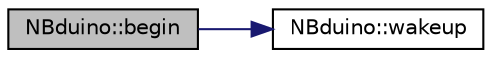 digraph "NBduino::begin"
{
  edge [fontname="Helvetica",fontsize="10",labelfontname="Helvetica",labelfontsize="10"];
  node [fontname="Helvetica",fontsize="10",shape=record];
  rankdir="LR";
  Node6 [label="NBduino::begin",height=0.2,width=0.4,color="black", fillcolor="grey75", style="filled", fontcolor="black"];
  Node6 -> Node7 [color="midnightblue",fontsize="10",style="solid"];
  Node7 [label="NBduino::wakeup",height=0.2,width=0.4,color="black", fillcolor="white", style="filled",URL="$class_n_bduino.html#a8e740e7b90e6e75b7dd3b7900ee0dd22"];
}
